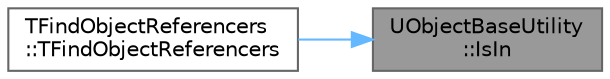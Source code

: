 digraph "UObjectBaseUtility::IsIn"
{
 // INTERACTIVE_SVG=YES
 // LATEX_PDF_SIZE
  bgcolor="transparent";
  edge [fontname=Helvetica,fontsize=10,labelfontname=Helvetica,labelfontsize=10];
  node [fontname=Helvetica,fontsize=10,shape=box,height=0.2,width=0.4];
  rankdir="RL";
  Node1 [id="Node000001",label="UObjectBaseUtility\l::IsIn",height=0.2,width=0.4,color="gray40", fillcolor="grey60", style="filled", fontcolor="black",tooltip="Return the dispatch to IsInOuter or IsInPackage depending on SomeOuter's class."];
  Node1 -> Node2 [id="edge1_Node000001_Node000002",dir="back",color="steelblue1",style="solid",tooltip=" "];
  Node2 [id="Node000002",label="TFindObjectReferencers\l::TFindObjectReferencers",height=0.2,width=0.4,color="grey40", fillcolor="white", style="filled",URL="$d1/d9e/classTFindObjectReferencers.html#ad975031807ee2ec999a9b1233313a730",tooltip="Default constructor."];
}
